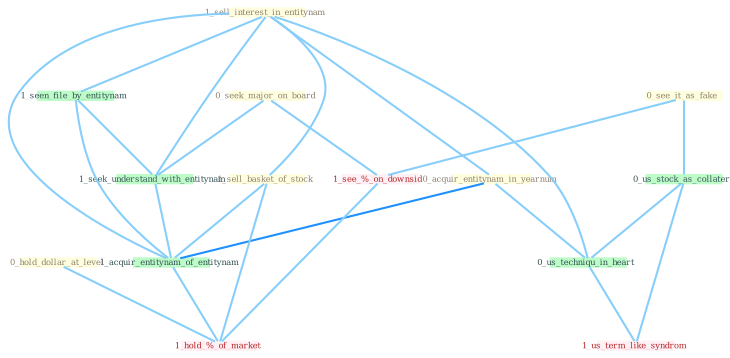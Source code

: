 Graph G{ 
    node
    [shape=polygon,style=filled,width=.5,height=.06,color="#BDFCC9",fixedsize=true,fontsize=4,
    fontcolor="#2f4f4f"];
    {node
    [color="#ffffe0", fontcolor="#8b7d6b"] "1_sell_interest_in_entitynam " "0_hold_dollar_at_level " "0_see_it_as_fake " "0_seek_major_on_board " "0_acquir_entitynam_in_yearnum " "1_sell_basket_of_stock "}
{node [color="#fff0f5", fontcolor="#b22222"] "1_see_%_on_downsid " "1_us_term_like_syndrom " "1_hold_%_of_market "}
edge [color="#B0E2FF"];

	"1_sell_interest_in_entitynam " -- "0_acquir_entitynam_in_yearnum " [w="1", color="#87cefa" ];
	"1_sell_interest_in_entitynam " -- "1_sell_basket_of_stock " [w="1", color="#87cefa" ];
	"1_sell_interest_in_entitynam " -- "1_seen_file_by_entitynam " [w="1", color="#87cefa" ];
	"1_sell_interest_in_entitynam " -- "1_seek_understand_with_entitynam " [w="1", color="#87cefa" ];
	"1_sell_interest_in_entitynam " -- "1_acquir_entitynam_of_entitynam " [w="1", color="#87cefa" ];
	"1_sell_interest_in_entitynam " -- "0_us_techniqu_in_heart " [w="1", color="#87cefa" ];
	"0_hold_dollar_at_level " -- "1_hold_%_of_market " [w="1", color="#87cefa" ];
	"0_see_it_as_fake " -- "0_us_stock_as_collater " [w="1", color="#87cefa" ];
	"0_see_it_as_fake " -- "1_see_%_on_downsid " [w="1", color="#87cefa" ];
	"0_seek_major_on_board " -- "1_seek_understand_with_entitynam " [w="1", color="#87cefa" ];
	"0_seek_major_on_board " -- "1_see_%_on_downsid " [w="1", color="#87cefa" ];
	"0_acquir_entitynam_in_yearnum " -- "1_acquir_entitynam_of_entitynam " [w="2", color="#1e90ff" , len=0.8];
	"0_acquir_entitynam_in_yearnum " -- "0_us_techniqu_in_heart " [w="1", color="#87cefa" ];
	"1_sell_basket_of_stock " -- "1_acquir_entitynam_of_entitynam " [w="1", color="#87cefa" ];
	"1_sell_basket_of_stock " -- "1_hold_%_of_market " [w="1", color="#87cefa" ];
	"1_seen_file_by_entitynam " -- "1_seek_understand_with_entitynam " [w="1", color="#87cefa" ];
	"1_seen_file_by_entitynam " -- "1_acquir_entitynam_of_entitynam " [w="1", color="#87cefa" ];
	"0_us_stock_as_collater " -- "0_us_techniqu_in_heart " [w="1", color="#87cefa" ];
	"0_us_stock_as_collater " -- "1_us_term_like_syndrom " [w="1", color="#87cefa" ];
	"1_seek_understand_with_entitynam " -- "1_acquir_entitynam_of_entitynam " [w="1", color="#87cefa" ];
	"1_acquir_entitynam_of_entitynam " -- "1_hold_%_of_market " [w="1", color="#87cefa" ];
	"0_us_techniqu_in_heart " -- "1_us_term_like_syndrom " [w="1", color="#87cefa" ];
	"1_see_%_on_downsid " -- "1_hold_%_of_market " [w="1", color="#87cefa" ];
}
